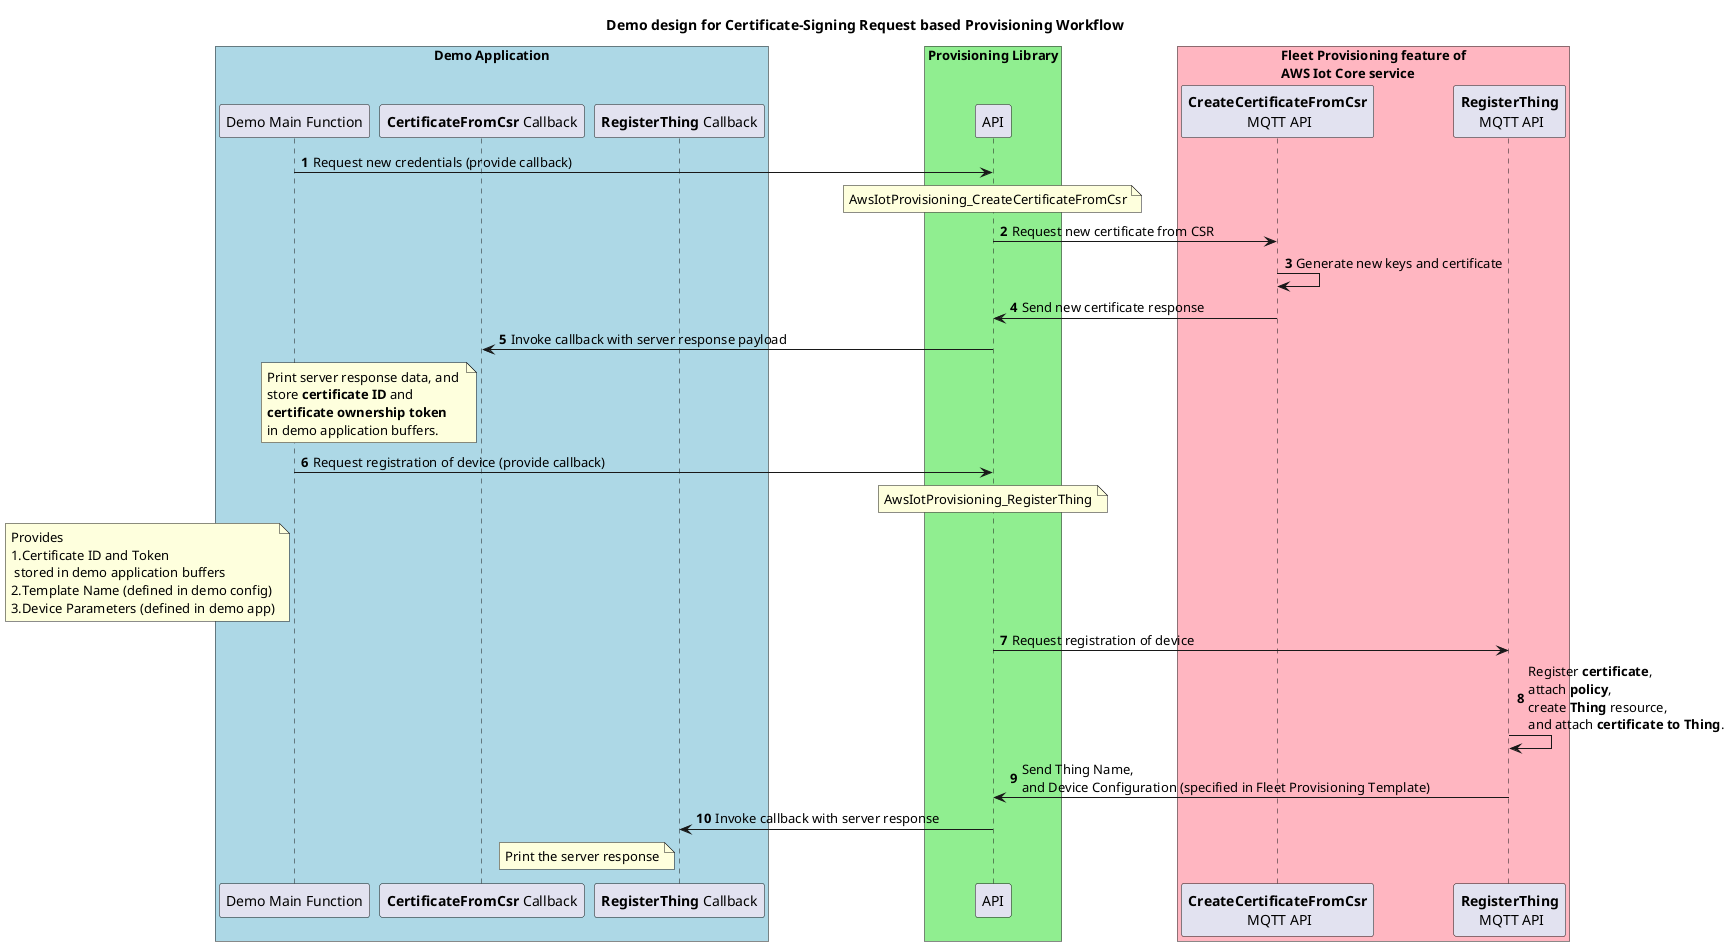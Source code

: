 @startuml

title Demo design for Certificate-Signing Request based Provisioning Workflow

skinparam classFontSize 8
skinparam classFontName Helvetica
autonumber

box "Demo Application" #LightBlue
    participant "Demo Main Function" as main
    participant "<b>CertificateFromCsr</b> Callback" as certfromcsr_callback
    participant "<b>RegisterThing</b> Callback" as register_thing
end box

box "Provisioning Library" #LightGreen
    participant "API" as library
end box

box "Fleet Provisioning feature of\nAWS Iot Core service" #LightPink
    participant "<b>CreateCertificateFromCsr</b>\n MQTT API" as keysandcertapi
    participant "<b>RegisterThing</b>\n MQTT API" as registerthingapi
end box

main -> library: Request new credentials (provide callback)
note over library: AwsIotProvisioning_CreateCertificateFromCsr
library -> keysandcertapi: Request new certificate from CSR 
keysandcertapi -> keysandcertapi: Generate new keys and certificate
keysandcertapi -> library: Send new certificate response
library -> certfromcsr_callback: Invoke callback with server response payload
note left of certfromcsr_callback: Print server response data, and \nstore <b>certificate ID</b> and \n<b>certificate ownership token</b>\nin demo application buffers.

main -> library: Request registration of device (provide callback)
note over library: AwsIotProvisioning_RegisterThing
note left of main: Provides\n1.Certificate ID and Token\n stored in demo application buffers\n2.Template Name (defined in demo config)\n3.Device Parameters (defined in demo app)
library -> registerthingapi: Request registration of device
registerthingapi -> registerthingapi: Register <b>certificate</b>,\nattach <b>policy</b>,\ncreate <b>Thing</b> resource,\nand attach <b>certificate to Thing</b>.
registerthingapi -> library: Send Thing Name,\nand Device Configuration (specified in Fleet Provisioning Template)
library -> register_thing: Invoke callback with server response
note left of register_thing: Print the server response

@enduml
